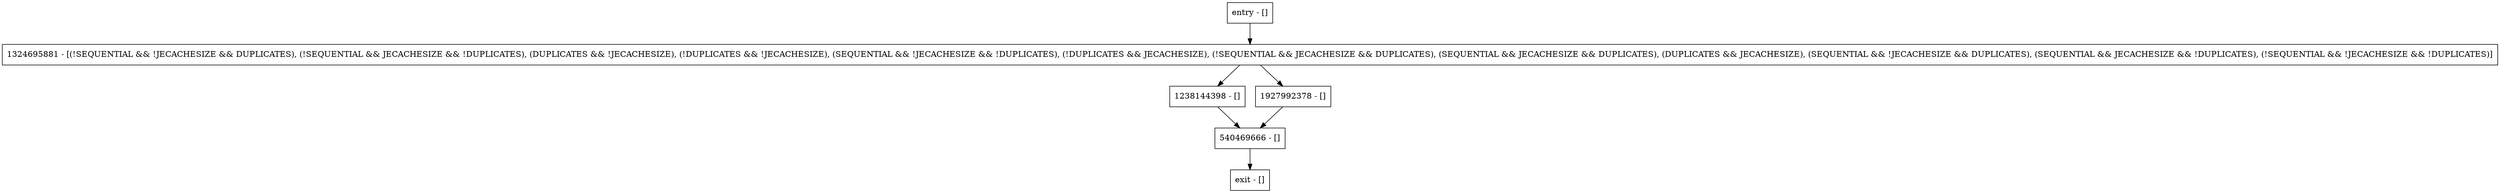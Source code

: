 digraph isExpirationInHours {
node [shape=record];
1238144398 [label="1238144398 - []"];
entry [label="entry - []"];
exit [label="exit - []"];
1324695881 [label="1324695881 - [(!SEQUENTIAL && !JECACHESIZE && DUPLICATES), (!SEQUENTIAL && JECACHESIZE && !DUPLICATES), (DUPLICATES && !JECACHESIZE), (!DUPLICATES && !JECACHESIZE), (SEQUENTIAL && !JECACHESIZE && !DUPLICATES), (!DUPLICATES && JECACHESIZE), (!SEQUENTIAL && JECACHESIZE && DUPLICATES), (SEQUENTIAL && JECACHESIZE && DUPLICATES), (DUPLICATES && JECACHESIZE), (SEQUENTIAL && !JECACHESIZE && DUPLICATES), (SEQUENTIAL && JECACHESIZE && !DUPLICATES), (!SEQUENTIAL && !JECACHESIZE && !DUPLICATES)]"];
540469666 [label="540469666 - []"];
1927992378 [label="1927992378 - []"];
entry;
exit;
1238144398 -> 540469666;
entry -> 1324695881;
1324695881 -> 1238144398;
1324695881 -> 1927992378;
540469666 -> exit;
1927992378 -> 540469666;
}
